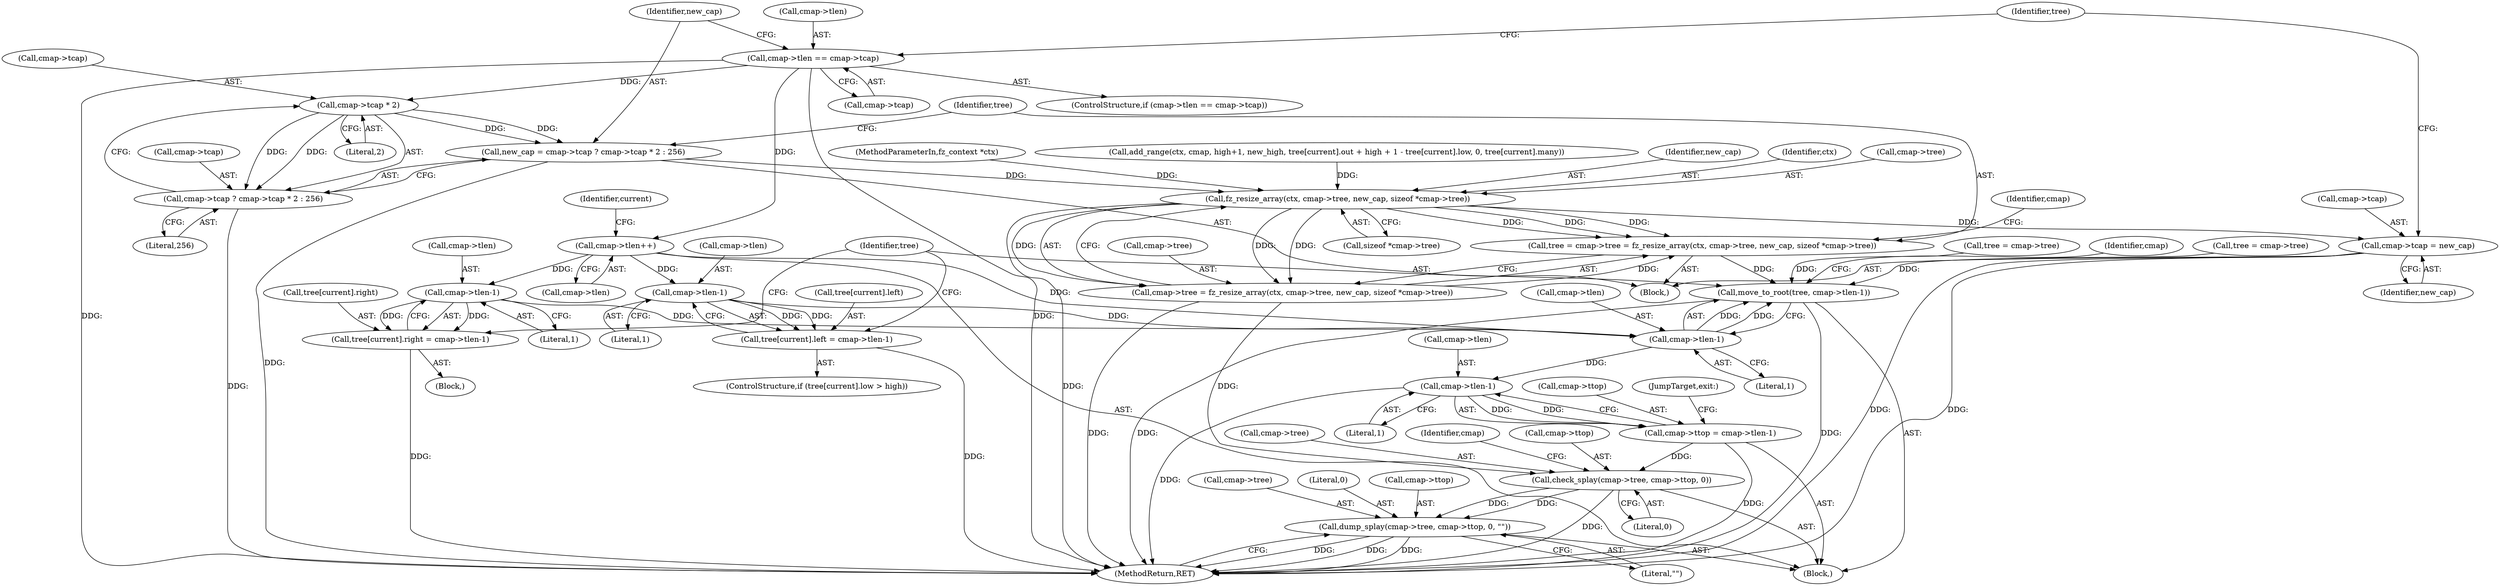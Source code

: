 digraph "0_ghostscript_f597300439e62f5e921f0d7b1e880b5c1a1f1607@pointer" {
"1000564" [label="(Call,cmap->tlen == cmap->tcap)"];
"1000579" [label="(Call,cmap->tcap * 2)"];
"1000573" [label="(Call,new_cap = cmap->tcap ? cmap->tcap * 2 : 256)"];
"1000591" [label="(Call,fz_resize_array(ctx, cmap->tree, new_cap, sizeof *cmap->tree))"];
"1000585" [label="(Call,tree = cmap->tree = fz_resize_array(ctx, cmap->tree, new_cap, sizeof *cmap->tree))"];
"1000724" [label="(Call,move_to_root(tree, cmap->tlen-1))"];
"1000587" [label="(Call,cmap->tree = fz_resize_array(ctx, cmap->tree, new_cap, sizeof *cmap->tree))"];
"1000742" [label="(Call,check_splay(cmap->tree, cmap->ttop, 0))"];
"1000750" [label="(Call,dump_splay(cmap->tree, cmap->ttop, 0, \"\"))"];
"1000602" [label="(Call,cmap->tcap = new_cap)"];
"1000575" [label="(Call,cmap->tcap ? cmap->tcap * 2 : 256)"];
"1000670" [label="(Call,cmap->tlen++)"];
"1000698" [label="(Call,cmap->tlen-1)"];
"1000692" [label="(Call,tree[current].left = cmap->tlen-1)"];
"1000726" [label="(Call,cmap->tlen-1)"];
"1000735" [label="(Call,cmap->tlen-1)"];
"1000731" [label="(Call,cmap->ttop = cmap->tlen-1)"];
"1000719" [label="(Call,cmap->tlen-1)"];
"1000713" [label="(Call,tree[current].right = cmap->tlen-1)"];
"1000752" [label="(Identifier,cmap)"];
"1000596" [label="(Identifier,new_cap)"];
"1000576" [label="(Call,cmap->tcap)"];
"1000732" [label="(Call,cmap->ttop)"];
"1000580" [label="(Call,cmap->tcap)"];
"1000564" [label="(Call,cmap->tlen == cmap->tcap)"];
"1000610" [label="(Identifier,tree)"];
"1000758" [label="(Literal,\"\")"];
"1000575" [label="(Call,cmap->tcap ? cmap->tcap * 2 : 256)"];
"1000740" [label="(JumpTarget,exit:)"];
"1000671" [label="(Call,cmap->tlen)"];
"1000670" [label="(Call,cmap->tlen++)"];
"1000592" [label="(Identifier,ctx)"];
"1000585" [label="(Call,tree = cmap->tree = fz_resize_array(ctx, cmap->tree, new_cap, sizeof *cmap->tree))"];
"1000719" [label="(Call,cmap->tlen-1)"];
"1000584" [label="(Literal,256)"];
"1000573" [label="(Call,new_cap = cmap->tcap ? cmap->tcap * 2 : 256)"];
"1000597" [label="(Call,sizeof *cmap->tree)"];
"1000727" [label="(Call,cmap->tlen)"];
"1000134" [label="(Call,tree = cmap->tree)"];
"1000568" [label="(Call,cmap->tcap)"];
"1000724" [label="(Call,move_to_root(tree, cmap->tlen-1))"];
"1000750" [label="(Call,dump_splay(cmap->tree, cmap->ttop, 0, \"\"))"];
"1000714" [label="(Call,tree[current].right)"];
"1000730" [label="(Literal,1)"];
"1000583" [label="(Literal,2)"];
"1000693" [label="(Call,tree[current].left)"];
"1000565" [label="(Call,cmap->tlen)"];
"1000757" [label="(Literal,0)"];
"1000723" [label="(Literal,1)"];
"1000726" [label="(Call,cmap->tlen-1)"];
"1000119" [label="(Block,)"];
"1000731" [label="(Call,cmap->ttop = cmap->tlen-1)"];
"1000746" [label="(Call,cmap->ttop)"];
"1000754" [label="(Call,cmap->ttop)"];
"1000699" [label="(Call,cmap->tlen)"];
"1000604" [label="(Identifier,cmap)"];
"1000606" [label="(Identifier,new_cap)"];
"1000704" [label="(Block,)"];
"1000588" [label="(Call,cmap->tree)"];
"1000587" [label="(Call,cmap->tree = fz_resize_array(ctx, cmap->tree, new_cap, sizeof *cmap->tree))"];
"1000735" [label="(Call,cmap->tlen-1)"];
"1000571" [label="(Block,)"];
"1000739" [label="(Literal,1)"];
"1000593" [label="(Call,cmap->tree)"];
"1000692" [label="(Call,tree[current].left = cmap->tlen-1)"];
"1000112" [label="(MethodParameterIn,fz_context *ctx)"];
"1000579" [label="(Call,cmap->tcap * 2)"];
"1000749" [label="(Literal,0)"];
"1000676" [label="(Identifier,current)"];
"1000733" [label="(Identifier,cmap)"];
"1000736" [label="(Call,cmap->tlen)"];
"1000742" [label="(Call,check_splay(cmap->tree, cmap->ttop, 0))"];
"1000331" [label="(Call,tree = cmap->tree)"];
"1000698" [label="(Call,cmap->tlen-1)"];
"1000303" [label="(Call,add_range(ctx, cmap, high+1, new_high, tree[current].out + high + 1 - tree[current].low, 0, tree[current].many))"];
"1000702" [label="(Literal,1)"];
"1000713" [label="(Call,tree[current].right = cmap->tlen-1)"];
"1000574" [label="(Identifier,new_cap)"];
"1000720" [label="(Call,cmap->tlen)"];
"1000725" [label="(Identifier,tree)"];
"1000563" [label="(ControlStructure,if (cmap->tlen == cmap->tcap))"];
"1000586" [label="(Identifier,tree)"];
"1000602" [label="(Call,cmap->tcap = new_cap)"];
"1000743" [label="(Call,cmap->tree)"];
"1000591" [label="(Call,fz_resize_array(ctx, cmap->tree, new_cap, sizeof *cmap->tree))"];
"1000684" [label="(ControlStructure,if (tree[current].low > high))"];
"1000751" [label="(Call,cmap->tree)"];
"1000759" [label="(MethodReturn,RET)"];
"1000603" [label="(Call,cmap->tcap)"];
"1000564" -> "1000563"  [label="AST: "];
"1000564" -> "1000568"  [label="CFG: "];
"1000565" -> "1000564"  [label="AST: "];
"1000568" -> "1000564"  [label="AST: "];
"1000574" -> "1000564"  [label="CFG: "];
"1000610" -> "1000564"  [label="CFG: "];
"1000564" -> "1000759"  [label="DDG: "];
"1000564" -> "1000759"  [label="DDG: "];
"1000564" -> "1000579"  [label="DDG: "];
"1000564" -> "1000670"  [label="DDG: "];
"1000579" -> "1000575"  [label="AST: "];
"1000579" -> "1000583"  [label="CFG: "];
"1000580" -> "1000579"  [label="AST: "];
"1000583" -> "1000579"  [label="AST: "];
"1000575" -> "1000579"  [label="CFG: "];
"1000579" -> "1000573"  [label="DDG: "];
"1000579" -> "1000573"  [label="DDG: "];
"1000579" -> "1000575"  [label="DDG: "];
"1000579" -> "1000575"  [label="DDG: "];
"1000573" -> "1000571"  [label="AST: "];
"1000573" -> "1000575"  [label="CFG: "];
"1000574" -> "1000573"  [label="AST: "];
"1000575" -> "1000573"  [label="AST: "];
"1000586" -> "1000573"  [label="CFG: "];
"1000573" -> "1000759"  [label="DDG: "];
"1000573" -> "1000591"  [label="DDG: "];
"1000591" -> "1000587"  [label="AST: "];
"1000591" -> "1000597"  [label="CFG: "];
"1000592" -> "1000591"  [label="AST: "];
"1000593" -> "1000591"  [label="AST: "];
"1000596" -> "1000591"  [label="AST: "];
"1000597" -> "1000591"  [label="AST: "];
"1000587" -> "1000591"  [label="CFG: "];
"1000591" -> "1000759"  [label="DDG: "];
"1000591" -> "1000585"  [label="DDG: "];
"1000591" -> "1000585"  [label="DDG: "];
"1000591" -> "1000585"  [label="DDG: "];
"1000591" -> "1000587"  [label="DDG: "];
"1000591" -> "1000587"  [label="DDG: "];
"1000591" -> "1000587"  [label="DDG: "];
"1000303" -> "1000591"  [label="DDG: "];
"1000112" -> "1000591"  [label="DDG: "];
"1000591" -> "1000602"  [label="DDG: "];
"1000585" -> "1000571"  [label="AST: "];
"1000585" -> "1000587"  [label="CFG: "];
"1000586" -> "1000585"  [label="AST: "];
"1000587" -> "1000585"  [label="AST: "];
"1000604" -> "1000585"  [label="CFG: "];
"1000587" -> "1000585"  [label="DDG: "];
"1000585" -> "1000724"  [label="DDG: "];
"1000724" -> "1000119"  [label="AST: "];
"1000724" -> "1000726"  [label="CFG: "];
"1000725" -> "1000724"  [label="AST: "];
"1000726" -> "1000724"  [label="AST: "];
"1000733" -> "1000724"  [label="CFG: "];
"1000724" -> "1000759"  [label="DDG: "];
"1000724" -> "1000759"  [label="DDG: "];
"1000331" -> "1000724"  [label="DDG: "];
"1000134" -> "1000724"  [label="DDG: "];
"1000726" -> "1000724"  [label="DDG: "];
"1000726" -> "1000724"  [label="DDG: "];
"1000588" -> "1000587"  [label="AST: "];
"1000587" -> "1000759"  [label="DDG: "];
"1000587" -> "1000742"  [label="DDG: "];
"1000742" -> "1000119"  [label="AST: "];
"1000742" -> "1000749"  [label="CFG: "];
"1000743" -> "1000742"  [label="AST: "];
"1000746" -> "1000742"  [label="AST: "];
"1000749" -> "1000742"  [label="AST: "];
"1000752" -> "1000742"  [label="CFG: "];
"1000742" -> "1000759"  [label="DDG: "];
"1000731" -> "1000742"  [label="DDG: "];
"1000742" -> "1000750"  [label="DDG: "];
"1000742" -> "1000750"  [label="DDG: "];
"1000750" -> "1000119"  [label="AST: "];
"1000750" -> "1000758"  [label="CFG: "];
"1000751" -> "1000750"  [label="AST: "];
"1000754" -> "1000750"  [label="AST: "];
"1000757" -> "1000750"  [label="AST: "];
"1000758" -> "1000750"  [label="AST: "];
"1000759" -> "1000750"  [label="CFG: "];
"1000750" -> "1000759"  [label="DDG: "];
"1000750" -> "1000759"  [label="DDG: "];
"1000750" -> "1000759"  [label="DDG: "];
"1000602" -> "1000571"  [label="AST: "];
"1000602" -> "1000606"  [label="CFG: "];
"1000603" -> "1000602"  [label="AST: "];
"1000606" -> "1000602"  [label="AST: "];
"1000610" -> "1000602"  [label="CFG: "];
"1000602" -> "1000759"  [label="DDG: "];
"1000602" -> "1000759"  [label="DDG: "];
"1000575" -> "1000584"  [label="CFG: "];
"1000576" -> "1000575"  [label="AST: "];
"1000584" -> "1000575"  [label="AST: "];
"1000575" -> "1000759"  [label="DDG: "];
"1000670" -> "1000119"  [label="AST: "];
"1000670" -> "1000671"  [label="CFG: "];
"1000671" -> "1000670"  [label="AST: "];
"1000676" -> "1000670"  [label="CFG: "];
"1000670" -> "1000698"  [label="DDG: "];
"1000670" -> "1000719"  [label="DDG: "];
"1000670" -> "1000726"  [label="DDG: "];
"1000698" -> "1000692"  [label="AST: "];
"1000698" -> "1000702"  [label="CFG: "];
"1000699" -> "1000698"  [label="AST: "];
"1000702" -> "1000698"  [label="AST: "];
"1000692" -> "1000698"  [label="CFG: "];
"1000698" -> "1000692"  [label="DDG: "];
"1000698" -> "1000692"  [label="DDG: "];
"1000698" -> "1000726"  [label="DDG: "];
"1000692" -> "1000684"  [label="AST: "];
"1000693" -> "1000692"  [label="AST: "];
"1000725" -> "1000692"  [label="CFG: "];
"1000692" -> "1000759"  [label="DDG: "];
"1000726" -> "1000730"  [label="CFG: "];
"1000727" -> "1000726"  [label="AST: "];
"1000730" -> "1000726"  [label="AST: "];
"1000719" -> "1000726"  [label="DDG: "];
"1000726" -> "1000735"  [label="DDG: "];
"1000735" -> "1000731"  [label="AST: "];
"1000735" -> "1000739"  [label="CFG: "];
"1000736" -> "1000735"  [label="AST: "];
"1000739" -> "1000735"  [label="AST: "];
"1000731" -> "1000735"  [label="CFG: "];
"1000735" -> "1000759"  [label="DDG: "];
"1000735" -> "1000731"  [label="DDG: "];
"1000735" -> "1000731"  [label="DDG: "];
"1000731" -> "1000119"  [label="AST: "];
"1000732" -> "1000731"  [label="AST: "];
"1000740" -> "1000731"  [label="CFG: "];
"1000731" -> "1000759"  [label="DDG: "];
"1000719" -> "1000713"  [label="AST: "];
"1000719" -> "1000723"  [label="CFG: "];
"1000720" -> "1000719"  [label="AST: "];
"1000723" -> "1000719"  [label="AST: "];
"1000713" -> "1000719"  [label="CFG: "];
"1000719" -> "1000713"  [label="DDG: "];
"1000719" -> "1000713"  [label="DDG: "];
"1000713" -> "1000704"  [label="AST: "];
"1000714" -> "1000713"  [label="AST: "];
"1000725" -> "1000713"  [label="CFG: "];
"1000713" -> "1000759"  [label="DDG: "];
}
